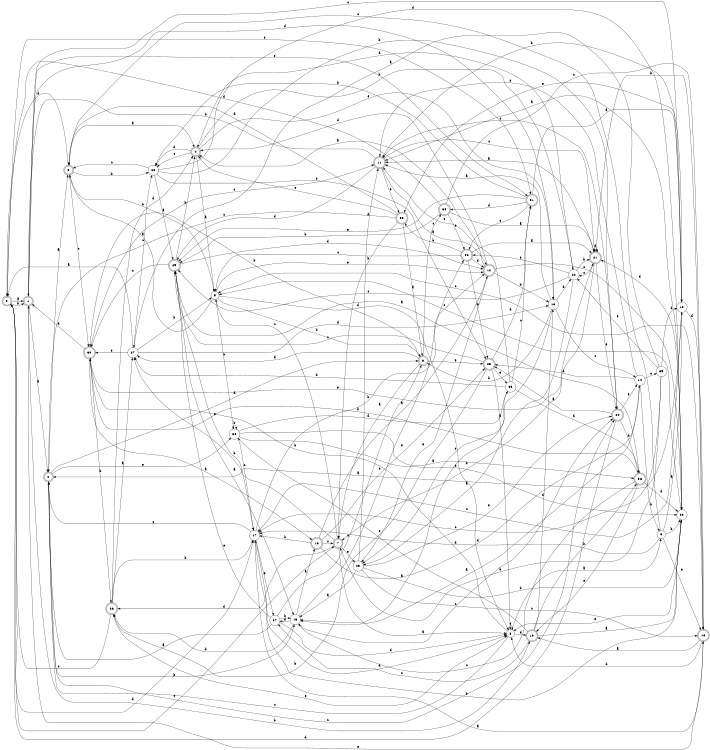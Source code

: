 digraph n32_6 {
__start0 [label="" shape="none"];

rankdir=LR;
size="8,5";

s0 [style="rounded,filled", color="black", fillcolor="white" shape="doublecircle", label="0"];
s1 [style="rounded,filled", color="black", fillcolor="white" shape="doublecircle", label="1"];
s2 [style="rounded,filled", color="black", fillcolor="white" shape="doublecircle", label="2"];
s3 [style="rounded,filled", color="black", fillcolor="white" shape="doublecircle", label="3"];
s4 [style="rounded,filled", color="black", fillcolor="white" shape="doublecircle", label="4"];
s5 [style="filled", color="black", fillcolor="white" shape="circle", label="5"];
s6 [style="rounded,filled", color="black", fillcolor="white" shape="doublecircle", label="6"];
s7 [style="rounded,filled", color="black", fillcolor="white" shape="doublecircle", label="7"];
s8 [style="filled", color="black", fillcolor="white" shape="circle", label="8"];
s9 [style="filled", color="black", fillcolor="white" shape="circle", label="9"];
s10 [style="filled", color="black", fillcolor="white" shape="circle", label="10"];
s11 [style="rounded,filled", color="black", fillcolor="white" shape="doublecircle", label="11"];
s12 [style="rounded,filled", color="black", fillcolor="white" shape="doublecircle", label="12"];
s13 [style="filled", color="black", fillcolor="white" shape="circle", label="13"];
s14 [style="filled", color="black", fillcolor="white" shape="circle", label="14"];
s15 [style="filled", color="black", fillcolor="white" shape="circle", label="15"];
s16 [style="rounded,filled", color="black", fillcolor="white" shape="doublecircle", label="16"];
s17 [style="filled", color="black", fillcolor="white" shape="circle", label="17"];
s18 [style="rounded,filled", color="black", fillcolor="white" shape="doublecircle", label="18"];
s19 [style="rounded,filled", color="black", fillcolor="white" shape="doublecircle", label="19"];
s20 [style="filled", color="black", fillcolor="white" shape="circle", label="20"];
s21 [style="rounded,filled", color="black", fillcolor="white" shape="doublecircle", label="21"];
s22 [style="filled", color="black", fillcolor="white" shape="circle", label="22"];
s23 [style="filled", color="black", fillcolor="white" shape="circle", label="23"];
s24 [style="rounded,filled", color="black", fillcolor="white" shape="doublecircle", label="24"];
s25 [style="rounded,filled", color="black", fillcolor="white" shape="doublecircle", label="25"];
s26 [style="rounded,filled", color="black", fillcolor="white" shape="doublecircle", label="26"];
s27 [style="filled", color="black", fillcolor="white" shape="circle", label="27"];
s28 [style="filled", color="black", fillcolor="white" shape="circle", label="28"];
s29 [style="rounded,filled", color="black", fillcolor="white" shape="doublecircle", label="29"];
s30 [style="rounded,filled", color="black", fillcolor="white" shape="doublecircle", label="30"];
s31 [style="rounded,filled", color="black", fillcolor="white" shape="doublecircle", label="31"];
s32 [style="rounded,filled", color="black", fillcolor="white" shape="doublecircle", label="32"];
s33 [style="rounded,filled", color="black", fillcolor="white" shape="doublecircle", label="33"];
s34 [style="rounded,filled", color="black", fillcolor="white" shape="doublecircle", label="34"];
s35 [style="filled", color="black", fillcolor="white" shape="circle", label="35"];
s36 [style="rounded,filled", color="black", fillcolor="white" shape="doublecircle", label="36"];
s37 [style="filled", color="black", fillcolor="white" shape="circle", label="37"];
s38 [style="filled", color="black", fillcolor="white" shape="circle", label="38"];
s39 [style="filled", color="black", fillcolor="white" shape="circle", label="39"];
s0 -> s1 [label="a"];
s0 -> s1 [label="b"];
s0 -> s7 [label="c"];
s0 -> s17 [label="d"];
s0 -> s31 [label="e"];
s1 -> s2 [label="a"];
s1 -> s19 [label="b"];
s1 -> s10 [label="c"];
s1 -> s13 [label="d"];
s1 -> s31 [label="e"];
s2 -> s3 [label="a"];
s2 -> s15 [label="b"];
s2 -> s24 [label="c"];
s2 -> s6 [label="d"];
s2 -> s38 [label="e"];
s3 -> s4 [label="a"];
s3 -> s28 [label="b"];
s3 -> s30 [label="c"];
s3 -> s0 [label="d"];
s3 -> s5 [label="e"];
s4 -> s5 [label="a"];
s4 -> s22 [label="b"];
s4 -> s28 [label="c"];
s4 -> s28 [label="d"];
s4 -> s13 [label="e"];
s5 -> s3 [label="a"];
s5 -> s6 [label="b"];
s5 -> s38 [label="c"];
s5 -> s8 [label="d"];
s5 -> s12 [label="e"];
s6 -> s7 [label="a"];
s6 -> s30 [label="b"];
s6 -> s34 [label="c"];
s6 -> s27 [label="d"];
s6 -> s25 [label="e"];
s7 -> s8 [label="a"];
s7 -> s27 [label="b"];
s7 -> s5 [label="c"];
s7 -> s26 [label="d"];
s7 -> s23 [label="e"];
s8 -> s9 [label="a"];
s8 -> s30 [label="b"];
s8 -> s2 [label="c"];
s8 -> s19 [label="d"];
s8 -> s8 [label="e"];
s9 -> s10 [label="a"];
s9 -> s20 [label="b"];
s9 -> s3 [label="c"];
s9 -> s17 [label="d"];
s9 -> s18 [label="e"];
s10 -> s2 [label="a"];
s10 -> s11 [label="b"];
s10 -> s17 [label="c"];
s10 -> s18 [label="d"];
s10 -> s33 [label="e"];
s11 -> s12 [label="a"];
s11 -> s1 [label="b"];
s11 -> s21 [label="c"];
s11 -> s29 [label="d"];
s11 -> s33 [label="e"];
s12 -> s4 [label="a"];
s12 -> s13 [label="b"];
s12 -> s20 [label="c"];
s12 -> s4 [label="d"];
s12 -> s23 [label="e"];
s13 -> s11 [label="a"];
s13 -> s6 [label="b"];
s13 -> s14 [label="c"];
s13 -> s22 [label="d"];
s13 -> s23 [label="e"];
s14 -> s15 [label="a"];
s14 -> s9 [label="b"];
s14 -> s39 [label="c"];
s14 -> s25 [label="d"];
s14 -> s11 [label="e"];
s15 -> s16 [label="a"];
s15 -> s26 [label="b"];
s15 -> s24 [label="c"];
s15 -> s37 [label="d"];
s15 -> s32 [label="e"];
s16 -> s12 [label="a"];
s16 -> s17 [label="b"];
s16 -> s7 [label="c"];
s16 -> s14 [label="d"];
s16 -> s25 [label="e"];
s17 -> s18 [label="a"];
s17 -> s12 [label="b"];
s17 -> s2 [label="c"];
s17 -> s8 [label="d"];
s17 -> s37 [label="e"];
s18 -> s19 [label="a"];
s18 -> s21 [label="b"];
s18 -> s5 [label="c"];
s18 -> s8 [label="d"];
s18 -> s1 [label="e"];
s19 -> s20 [label="a"];
s19 -> s36 [label="b"];
s19 -> s37 [label="c"];
s19 -> s13 [label="d"];
s19 -> s38 [label="e"];
s20 -> s11 [label="a"];
s20 -> s17 [label="b"];
s20 -> s5 [label="c"];
s20 -> s21 [label="d"];
s20 -> s8 [label="e"];
s21 -> s11 [label="a"];
s21 -> s7 [label="b"];
s21 -> s22 [label="c"];
s21 -> s21 [label="d"];
s21 -> s24 [label="e"];
s22 -> s23 [label="a"];
s22 -> s21 [label="b"];
s22 -> s29 [label="c"];
s22 -> s4 [label="d"];
s22 -> s32 [label="e"];
s23 -> s15 [label="a"];
s23 -> s20 [label="b"];
s23 -> s18 [label="c"];
s23 -> s11 [label="d"];
s23 -> s24 [label="e"];
s24 -> s25 [label="a"];
s24 -> s36 [label="b"];
s24 -> s11 [label="c"];
s24 -> s0 [label="d"];
s24 -> s14 [label="e"];
s25 -> s8 [label="a"];
s25 -> s26 [label="b"];
s25 -> s29 [label="c"];
s25 -> s31 [label="d"];
s25 -> s35 [label="e"];
s26 -> s27 [label="a"];
s26 -> s17 [label="b"];
s26 -> s0 [label="c"];
s26 -> s4 [label="d"];
s26 -> s8 [label="e"];
s27 -> s0 [label="a"];
s27 -> s5 [label="b"];
s27 -> s28 [label="c"];
s27 -> s13 [label="d"];
s27 -> s30 [label="e"];
s28 -> s29 [label="a"];
s28 -> s24 [label="b"];
s28 -> s3 [label="c"];
s28 -> s20 [label="d"];
s28 -> s25 [label="e"];
s29 -> s15 [label="a"];
s29 -> s4 [label="b"];
s29 -> s30 [label="c"];
s29 -> s12 [label="d"];
s29 -> s17 [label="e"];
s30 -> s16 [label="a"];
s30 -> s26 [label="b"];
s30 -> s11 [label="c"];
s30 -> s1 [label="d"];
s30 -> s21 [label="e"];
s31 -> s10 [label="a"];
s31 -> s28 [label="b"];
s31 -> s32 [label="c"];
s31 -> s34 [label="d"];
s31 -> s29 [label="e"];
s32 -> s21 [label="a"];
s32 -> s33 [label="b"];
s32 -> s5 [label="c"];
s32 -> s12 [label="d"];
s32 -> s25 [label="e"];
s33 -> s6 [label="a"];
s33 -> s7 [label="b"];
s33 -> s2 [label="c"];
s33 -> s3 [label="d"];
s33 -> s4 [label="e"];
s34 -> s21 [label="a"];
s34 -> s29 [label="b"];
s34 -> s18 [label="c"];
s34 -> s0 [label="d"];
s34 -> s32 [label="e"];
s35 -> s15 [label="a"];
s35 -> s27 [label="b"];
s35 -> s31 [label="c"];
s35 -> s36 [label="d"];
s35 -> s11 [label="e"];
s36 -> s29 [label="a"];
s36 -> s30 [label="b"];
s36 -> s15 [label="c"];
s36 -> s20 [label="d"];
s36 -> s19 [label="e"];
s37 -> s2 [label="a"];
s37 -> s15 [label="b"];
s37 -> s6 [label="c"];
s37 -> s8 [label="d"];
s37 -> s29 [label="e"];
s38 -> s36 [label="a"];
s38 -> s38 [label="b"];
s38 -> s17 [label="c"];
s38 -> s35 [label="d"];
s38 -> s20 [label="e"];
s39 -> s27 [label="a"];
s39 -> s7 [label="b"];
s39 -> s17 [label="c"];
s39 -> s10 [label="d"];
s39 -> s22 [label="e"];

}